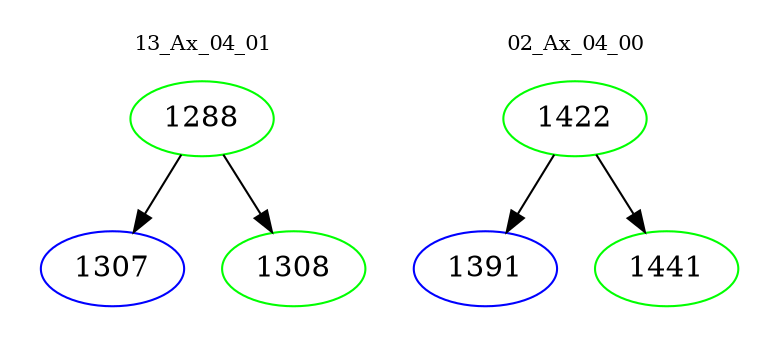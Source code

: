 digraph{
subgraph cluster_0 {
color = white
label = "13_Ax_04_01";
fontsize=10;
T0_1288 [label="1288", color="green"]
T0_1288 -> T0_1307 [color="black"]
T0_1307 [label="1307", color="blue"]
T0_1288 -> T0_1308 [color="black"]
T0_1308 [label="1308", color="green"]
}
subgraph cluster_1 {
color = white
label = "02_Ax_04_00";
fontsize=10;
T1_1422 [label="1422", color="green"]
T1_1422 -> T1_1391 [color="black"]
T1_1391 [label="1391", color="blue"]
T1_1422 -> T1_1441 [color="black"]
T1_1441 [label="1441", color="green"]
}
}

